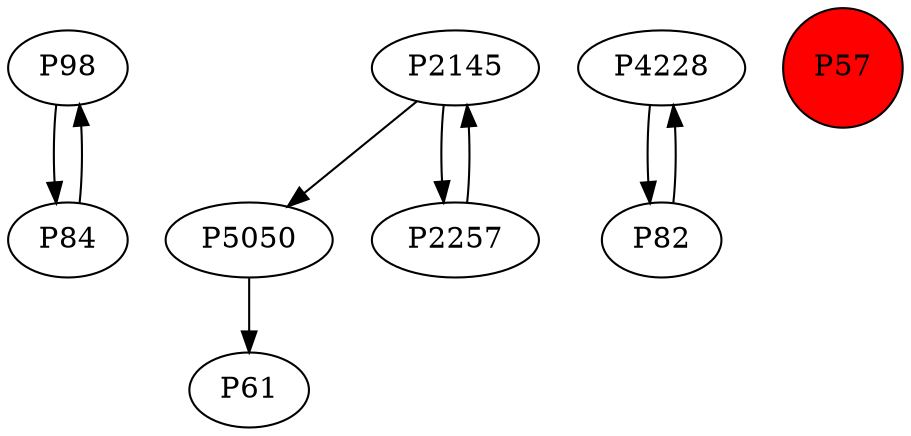 digraph {
	P98 -> P84
	P2145 -> P5050
	P84 -> P98
	P4228 -> P82
	P2257 -> P2145
	P2145 -> P2257
	P82 -> P4228
	P5050 -> P61
	P57 [shape=circle]
	P57 [style=filled]
	P57 [fillcolor=red]
}